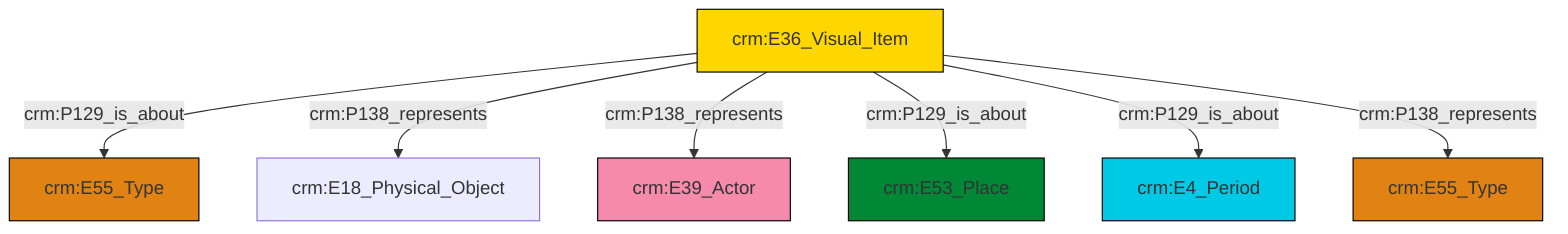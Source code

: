 graph TD
classDef Literal fill:#f2f2f2,stroke:#000000;
classDef CRM_Entity fill:#FFFFFF,stroke:#000000;
classDef Temporal_Entity fill:#00C9E6, stroke:#000000;
classDef Type fill:#E18312, stroke:#000000;
classDef Time-Span fill:#2C9C91, stroke:#000000;
classDef Appellation fill:#FFEB7F, stroke:#000000;
classDef Place fill:#008836, stroke:#000000;
classDef Persistent_Item fill:#B266B2, stroke:#000000;
classDef Conceptual_Object fill:#FFD700, stroke:#000000;
classDef Physical_Thing fill:#D2B48C, stroke:#000000;
classDef Actor fill:#f58aad, stroke:#000000;
classDef PC_Classes fill:#4ce600, stroke:#000000;
classDef Multi fill:#cccccc,stroke:#000000;

4["crm:E36_Visual_Item"]:::Conceptual_Object -->|crm:P129_is_about| 0["crm:E55_Type"]:::Type
4["crm:E36_Visual_Item"]:::Conceptual_Object -->|crm:P138_represents| 5["crm:E18_Physical_Object"]:::Default
4["crm:E36_Visual_Item"]:::Conceptual_Object -->|crm:P138_represents| 2["crm:E39_Actor"]:::Actor
4["crm:E36_Visual_Item"]:::Conceptual_Object -->|crm:P129_is_about| 7["crm:E53_Place"]:::Place
4["crm:E36_Visual_Item"]:::Conceptual_Object -->|crm:P129_is_about| 11["crm:E4_Period"]:::Temporal_Entity
4["crm:E36_Visual_Item"]:::Conceptual_Object -->|crm:P138_represents| 9["crm:E55_Type"]:::Type